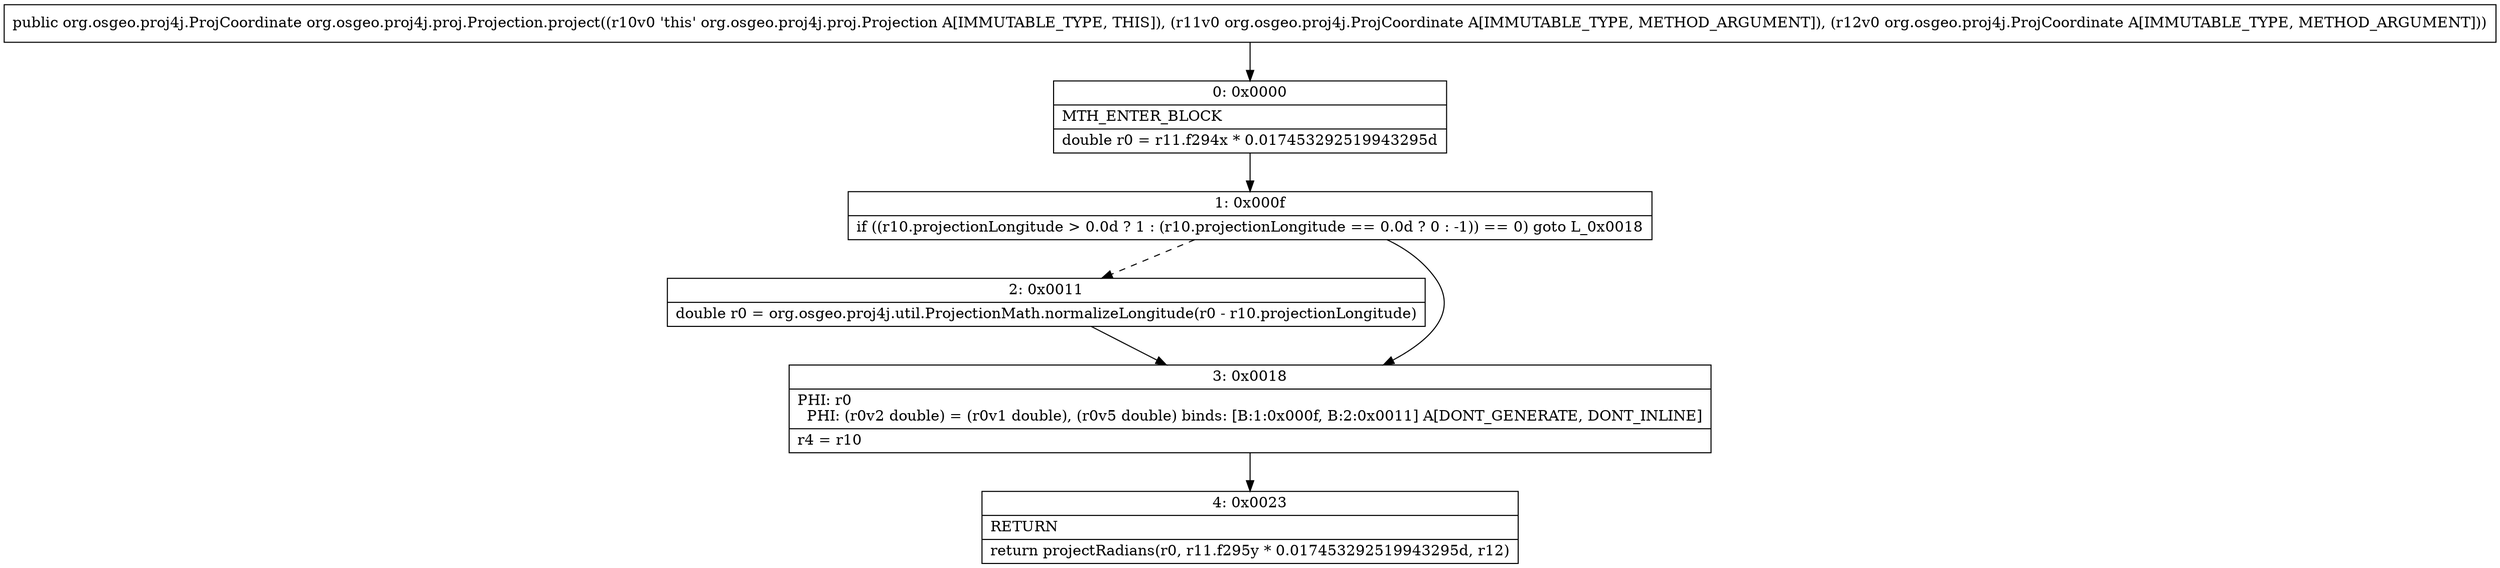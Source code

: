 digraph "CFG fororg.osgeo.proj4j.proj.Projection.project(Lorg\/osgeo\/proj4j\/ProjCoordinate;Lorg\/osgeo\/proj4j\/ProjCoordinate;)Lorg\/osgeo\/proj4j\/ProjCoordinate;" {
Node_0 [shape=record,label="{0\:\ 0x0000|MTH_ENTER_BLOCK\l|double r0 = r11.f294x * 0.017453292519943295d\l}"];
Node_1 [shape=record,label="{1\:\ 0x000f|if ((r10.projectionLongitude \> 0.0d ? 1 : (r10.projectionLongitude == 0.0d ? 0 : \-1)) == 0) goto L_0x0018\l}"];
Node_2 [shape=record,label="{2\:\ 0x0011|double r0 = org.osgeo.proj4j.util.ProjectionMath.normalizeLongitude(r0 \- r10.projectionLongitude)\l}"];
Node_3 [shape=record,label="{3\:\ 0x0018|PHI: r0 \l  PHI: (r0v2 double) = (r0v1 double), (r0v5 double) binds: [B:1:0x000f, B:2:0x0011] A[DONT_GENERATE, DONT_INLINE]\l|r4 = r10\l}"];
Node_4 [shape=record,label="{4\:\ 0x0023|RETURN\l|return projectRadians(r0, r11.f295y * 0.017453292519943295d, r12)\l}"];
MethodNode[shape=record,label="{public org.osgeo.proj4j.ProjCoordinate org.osgeo.proj4j.proj.Projection.project((r10v0 'this' org.osgeo.proj4j.proj.Projection A[IMMUTABLE_TYPE, THIS]), (r11v0 org.osgeo.proj4j.ProjCoordinate A[IMMUTABLE_TYPE, METHOD_ARGUMENT]), (r12v0 org.osgeo.proj4j.ProjCoordinate A[IMMUTABLE_TYPE, METHOD_ARGUMENT])) }"];
MethodNode -> Node_0;
Node_0 -> Node_1;
Node_1 -> Node_2[style=dashed];
Node_1 -> Node_3;
Node_2 -> Node_3;
Node_3 -> Node_4;
}

